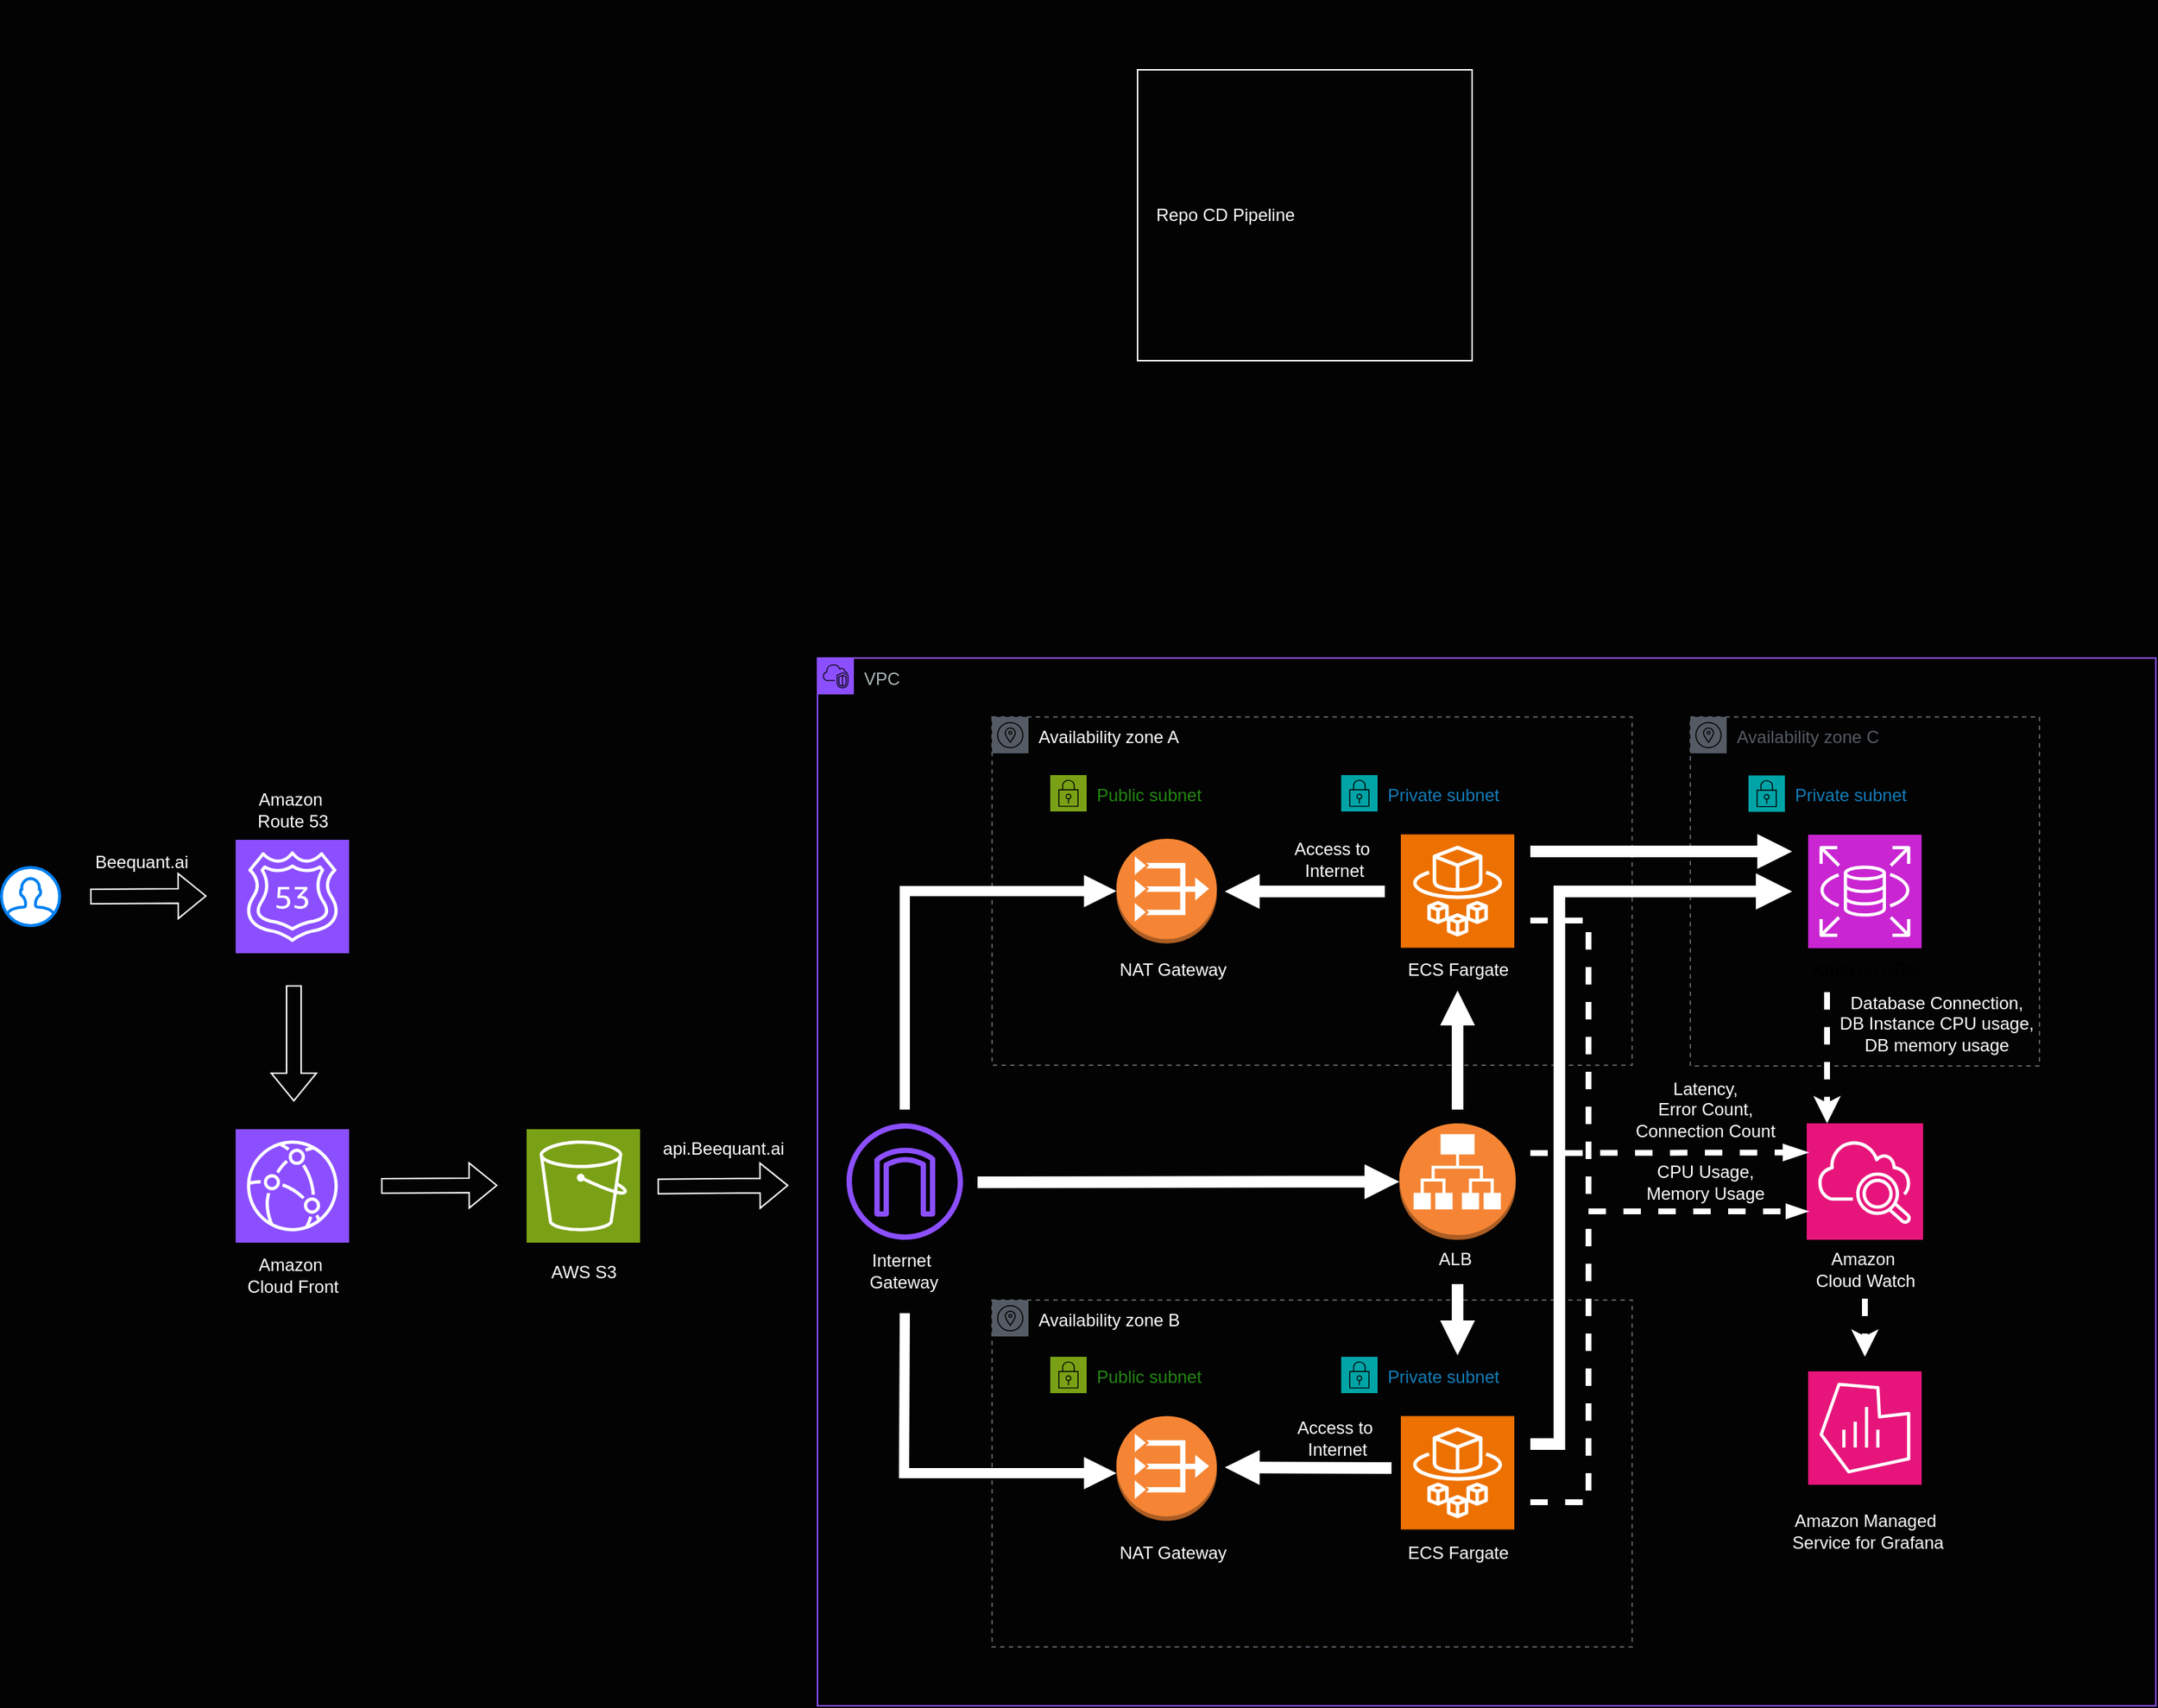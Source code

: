 <mxfile version="24.3.0" type="github">
  <diagram id="Ht1M8jgEwFfnCIfOTk4-" name="Page-1">
    <mxGraphModel dx="2897" dy="1742" grid="1" gridSize="10" guides="1" tooltips="1" connect="1" arrows="1" fold="1" page="1" pageScale="1" pageWidth="1169" pageHeight="827" background="#030303" math="0" shadow="0">
      <root>
        <mxCell id="0" />
        <mxCell id="1" parent="0" />
        <mxCell id="5XdPUicbo1l-6WFa_Wm8-49" value="Availability zone C" style="sketch=0;outlineConnect=0;gradientColor=none;html=1;whiteSpace=wrap;fontSize=12;fontStyle=0;shape=mxgraph.aws4.group;grIcon=mxgraph.aws4.group_availability_zone;strokeColor=#545B64;fillColor=none;verticalAlign=top;align=left;spacingLeft=30;fontColor=#545B64;dashed=1;" vertex="1" parent="1">
          <mxGeometry x="1160" y="80" width="240" height="240" as="geometry" />
        </mxCell>
        <mxCell id="5XdPUicbo1l-6WFa_Wm8-79" value="" style="rounded=0;whiteSpace=wrap;html=1;fillColor=none;fontColor=#FFFFFF;strokeColor=#FFFFFF;" vertex="1" parent="1">
          <mxGeometry x="780" y="-365" width="230" height="200" as="geometry" />
        </mxCell>
        <mxCell id="5XdPUicbo1l-6WFa_Wm8-50" value="Private subnet" style="points=[[0,0],[0.25,0],[0.5,0],[0.75,0],[1,0],[1,0.25],[1,0.5],[1,0.75],[1,1],[0.75,1],[0.5,1],[0.25,1],[0,1],[0,0.75],[0,0.5],[0,0.25]];outlineConnect=0;gradientColor=none;html=1;whiteSpace=wrap;fontSize=12;fontStyle=0;container=1;pointerEvents=0;collapsible=0;recursiveResize=0;shape=mxgraph.aws4.group;grIcon=mxgraph.aws4.group_security_group;grStroke=0;strokeColor=#00A4A6;fillColor=none;verticalAlign=top;align=left;spacingLeft=30;fontColor=#147EBA;dashed=0;" vertex="1" parent="1">
          <mxGeometry x="1200" y="120.25" width="160" height="159.5" as="geometry" />
        </mxCell>
        <mxCell id="5XdPUicbo1l-6WFa_Wm8-18" value="VPC" style="points=[[0,0],[0.25,0],[0.5,0],[0.75,0],[1,0],[1,0.25],[1,0.5],[1,0.75],[1,1],[0.75,1],[0.5,1],[0.25,1],[0,1],[0,0.75],[0,0.5],[0,0.25]];outlineConnect=0;gradientColor=none;html=1;whiteSpace=wrap;fontSize=12;fontStyle=0;container=1;pointerEvents=0;collapsible=0;recursiveResize=0;shape=mxgraph.aws4.group;grIcon=mxgraph.aws4.group_vpc2;strokeColor=#8C4FFF;fillColor=none;verticalAlign=top;align=left;spacingLeft=30;fontColor=#AAB7B8;dashed=0;" vertex="1" parent="1">
          <mxGeometry x="560" y="39.5" width="920" height="720.5" as="geometry" />
        </mxCell>
        <mxCell id="5XdPUicbo1l-6WFa_Wm8-21" value="Availability zone B" style="sketch=0;outlineConnect=0;gradientColor=none;html=1;whiteSpace=wrap;fontSize=12;fontStyle=0;shape=mxgraph.aws4.group;grIcon=mxgraph.aws4.group_availability_zone;strokeColor=#545B64;fillColor=none;verticalAlign=top;align=left;spacingLeft=30;fontColor=#FFFFFF;dashed=1;" vertex="1" parent="5XdPUicbo1l-6WFa_Wm8-18">
          <mxGeometry x="120" y="441.5" width="440" height="238.5" as="geometry" />
        </mxCell>
        <mxCell id="5XdPUicbo1l-6WFa_Wm8-22" value="Availability zone A" style="sketch=0;outlineConnect=0;gradientColor=none;html=1;whiteSpace=wrap;fontSize=12;fontStyle=0;shape=mxgraph.aws4.group;grIcon=mxgraph.aws4.group_availability_zone;strokeColor=#545B64;fillColor=none;verticalAlign=top;align=left;spacingLeft=30;fontColor=#FFFFFF;dashed=1;" vertex="1" parent="5XdPUicbo1l-6WFa_Wm8-18">
          <mxGeometry x="120" y="40.5" width="440" height="239.5" as="geometry" />
        </mxCell>
        <mxCell id="5XdPUicbo1l-6WFa_Wm8-26" value="Private subnet" style="points=[[0,0],[0.25,0],[0.5,0],[0.75,0],[1,0],[1,0.25],[1,0.5],[1,0.75],[1,1],[0.75,1],[0.5,1],[0.25,1],[0,1],[0,0.75],[0,0.5],[0,0.25]];outlineConnect=0;gradientColor=none;html=1;whiteSpace=wrap;fontSize=12;fontStyle=0;container=1;pointerEvents=0;collapsible=0;recursiveResize=0;shape=mxgraph.aws4.group;grIcon=mxgraph.aws4.group_security_group;grStroke=0;strokeColor=#00A4A6;fillColor=none;verticalAlign=top;align=left;spacingLeft=30;fontColor=#147EBA;dashed=0;strokeWidth=2;" vertex="1" parent="5XdPUicbo1l-6WFa_Wm8-18">
          <mxGeometry x="360" y="80.5" width="160" height="159.5" as="geometry" />
        </mxCell>
        <mxCell id="5XdPUicbo1l-6WFa_Wm8-47" value="" style="endArrow=block;html=1;rounded=0;entryX=1;entryY=0.5;entryDx=0;entryDy=0;entryPerimeter=0;strokeWidth=8;endFill=0;endSize=3;strokeColor=#FFFFFF;" edge="1" parent="5XdPUicbo1l-6WFa_Wm8-26">
          <mxGeometry width="50" height="50" relative="1" as="geometry">
            <mxPoint x="80" y="230" as="sourcePoint" />
            <mxPoint x="80" y="148.18" as="targetPoint" />
          </mxGeometry>
        </mxCell>
        <mxCell id="5XdPUicbo1l-6WFa_Wm8-25" value="Private subnet" style="points=[[0,0],[0.25,0],[0.5,0],[0.75,0],[1,0],[1,0.25],[1,0.5],[1,0.75],[1,1],[0.75,1],[0.5,1],[0.25,1],[0,1],[0,0.75],[0,0.5],[0,0.25]];outlineConnect=0;gradientColor=none;html=1;whiteSpace=wrap;fontSize=12;fontStyle=0;container=1;pointerEvents=0;collapsible=0;recursiveResize=0;shape=mxgraph.aws4.group;grIcon=mxgraph.aws4.group_security_group;grStroke=0;strokeColor=#00A4A6;fillColor=none;verticalAlign=top;align=left;spacingLeft=30;fontColor=#147EBA;dashed=0;" vertex="1" parent="5XdPUicbo1l-6WFa_Wm8-18">
          <mxGeometry x="360" y="480.5" width="160" height="159.5" as="geometry" />
        </mxCell>
        <mxCell id="5XdPUicbo1l-6WFa_Wm8-27" value="" style="sketch=0;points=[[0,0,0],[0.25,0,0],[0.5,0,0],[0.75,0,0],[1,0,0],[0,1,0],[0.25,1,0],[0.5,1,0],[0.75,1,0],[1,1,0],[0,0.25,0],[0,0.5,0],[0,0.75,0],[1,0.25,0],[1,0.5,0],[1,0.75,0]];outlineConnect=0;fontColor=#232F3E;fillColor=#ED7100;strokeColor=#ffffff;dashed=0;verticalLabelPosition=bottom;verticalAlign=top;align=center;html=1;fontSize=12;fontStyle=0;aspect=fixed;shape=mxgraph.aws4.resourceIcon;resIcon=mxgraph.aws4.fargate;" vertex="1" parent="5XdPUicbo1l-6WFa_Wm8-25">
          <mxGeometry x="41" y="40.75" width="78" height="78" as="geometry" />
        </mxCell>
        <mxCell id="5XdPUicbo1l-6WFa_Wm8-19" value="" style="sketch=0;outlineConnect=0;fontColor=#232F3E;gradientColor=none;fillColor=#8C4FFF;strokeColor=none;dashed=0;verticalLabelPosition=bottom;verticalAlign=top;align=center;html=1;fontSize=12;fontStyle=0;aspect=fixed;pointerEvents=1;shape=mxgraph.aws4.internet_gateway;" vertex="1" parent="5XdPUicbo1l-6WFa_Wm8-18">
          <mxGeometry x="20" y="320" width="80" height="80" as="geometry" />
        </mxCell>
        <mxCell id="5XdPUicbo1l-6WFa_Wm8-20" value="Internet&amp;nbsp;&lt;div&gt;Gateway&lt;/div&gt;" style="text;html=1;align=center;verticalAlign=middle;resizable=0;points=[];autosize=1;strokeColor=none;fillColor=none;fontColor=#FFFFFF;" vertex="1" parent="5XdPUicbo1l-6WFa_Wm8-18">
          <mxGeometry x="24" y="401.5" width="70" height="40" as="geometry" />
        </mxCell>
        <mxCell id="5XdPUicbo1l-6WFa_Wm8-24" value="Public subnet" style="points=[[0,0],[0.25,0],[0.5,0],[0.75,0],[1,0],[1,0.25],[1,0.5],[1,0.75],[1,1],[0.75,1],[0.5,1],[0.25,1],[0,1],[0,0.75],[0,0.5],[0,0.25]];outlineConnect=0;gradientColor=none;html=1;whiteSpace=wrap;fontSize=12;fontStyle=0;container=1;pointerEvents=0;collapsible=0;recursiveResize=0;shape=mxgraph.aws4.group;grIcon=mxgraph.aws4.group_security_group;grStroke=0;strokeColor=#7AA116;fillColor=none;verticalAlign=top;align=left;spacingLeft=30;fontColor=#248814;dashed=0;labelBackgroundColor=none;strokeWidth=2;" vertex="1" parent="5XdPUicbo1l-6WFa_Wm8-18">
          <mxGeometry x="160" y="80.5" width="160" height="159.5" as="geometry" />
        </mxCell>
        <mxCell id="5XdPUicbo1l-6WFa_Wm8-33" value="NAT Gateway" style="text;html=1;align=center;verticalAlign=middle;resizable=0;points=[];autosize=1;strokeColor=none;fillColor=none;fontColor=#FFFFFF;" vertex="1" parent="5XdPUicbo1l-6WFa_Wm8-24">
          <mxGeometry x="34" y="118.75" width="100" height="30" as="geometry" />
        </mxCell>
        <mxCell id="5XdPUicbo1l-6WFa_Wm8-23" value="Public subnet" style="points=[[0,0],[0.25,0],[0.5,0],[0.75,0],[1,0],[1,0.25],[1,0.5],[1,0.75],[1,1],[0.75,1],[0.5,1],[0.25,1],[0,1],[0,0.75],[0,0.5],[0,0.25]];outlineConnect=0;gradientColor=none;html=1;whiteSpace=wrap;fontSize=12;fontStyle=0;container=1;pointerEvents=0;collapsible=0;recursiveResize=0;shape=mxgraph.aws4.group;grIcon=mxgraph.aws4.group_security_group;grStroke=0;strokeColor=#7AA116;fillColor=none;verticalAlign=top;align=left;spacingLeft=30;fontColor=#248814;dashed=0;" vertex="1" parent="5XdPUicbo1l-6WFa_Wm8-18">
          <mxGeometry x="160" y="480.5" width="160" height="159.5" as="geometry" />
        </mxCell>
        <mxCell id="5XdPUicbo1l-6WFa_Wm8-31" value="" style="outlineConnect=0;dashed=0;verticalLabelPosition=bottom;verticalAlign=top;align=center;html=1;shape=mxgraph.aws3.vpc_nat_gateway;fillColor=#F58534;gradientColor=none;" vertex="1" parent="5XdPUicbo1l-6WFa_Wm8-23">
          <mxGeometry x="45.5" y="40.75" width="69" height="72" as="geometry" />
        </mxCell>
        <mxCell id="5XdPUicbo1l-6WFa_Wm8-39" value="" style="edgeStyle=elbowEdgeStyle;elbow=horizontal;endArrow=block;html=1;curved=0;rounded=0;endSize=4;startSize=8;entryX=0;entryY=0.5;entryDx=0;entryDy=0;entryPerimeter=0;strokeWidth=7;endFill=0;strokeColor=#FFFFFF;" edge="1" parent="5XdPUicbo1l-6WFa_Wm8-23">
          <mxGeometry width="50" height="50" relative="1" as="geometry">
            <mxPoint x="-100" y="-30" as="sourcePoint" />
            <mxPoint x="45.5" y="80" as="targetPoint" />
            <Array as="points">
              <mxPoint x="-100.5" y="94" />
            </Array>
          </mxGeometry>
        </mxCell>
        <mxCell id="5XdPUicbo1l-6WFa_Wm8-45" value="" style="endArrow=block;html=1;rounded=0;strokeWidth=8;endFill=0;endSize=3;exitX=0.97;exitY=1.012;exitDx=0;exitDy=0;exitPerimeter=0;strokeColor=#FFFFFF;" edge="1" parent="5XdPUicbo1l-6WFa_Wm8-23" source="5XdPUicbo1l-6WFa_Wm8-44">
          <mxGeometry width="50" height="50" relative="1" as="geometry">
            <mxPoint x="240.5" y="76.41" as="sourcePoint" />
            <mxPoint x="120" y="76" as="targetPoint" />
          </mxGeometry>
        </mxCell>
        <mxCell id="5XdPUicbo1l-6WFa_Wm8-28" value="" style="sketch=0;points=[[0,0,0],[0.25,0,0],[0.5,0,0],[0.75,0,0],[1,0,0],[0,1,0],[0.25,1,0],[0.5,1,0],[0.75,1,0],[1,1,0],[0,0.25,0],[0,0.5,0],[0,0.75,0],[1,0.25,0],[1,0.5,0],[1,0.75,0]];outlineConnect=0;fontColor=#232F3E;fillColor=#ED7100;strokeColor=#ffffff;dashed=0;verticalLabelPosition=bottom;verticalAlign=top;align=center;html=1;fontSize=12;fontStyle=0;aspect=fixed;shape=mxgraph.aws4.resourceIcon;resIcon=mxgraph.aws4.fargate;" vertex="1" parent="5XdPUicbo1l-6WFa_Wm8-18">
          <mxGeometry x="401" y="121.25" width="78" height="78" as="geometry" />
        </mxCell>
        <mxCell id="5XdPUicbo1l-6WFa_Wm8-29" value="ECS Fargate" style="text;html=1;align=center;verticalAlign=middle;resizable=0;points=[];autosize=1;strokeColor=none;fillColor=none;fontColor=#FFFFFF;" vertex="1" parent="5XdPUicbo1l-6WFa_Wm8-18">
          <mxGeometry x="395" y="199.25" width="90" height="30" as="geometry" />
        </mxCell>
        <mxCell id="5XdPUicbo1l-6WFa_Wm8-30" value="ECS Fargate" style="text;html=1;align=center;verticalAlign=middle;resizable=0;points=[];autosize=1;strokeColor=none;fillColor=none;fontColor=#FFFFFF;" vertex="1" parent="5XdPUicbo1l-6WFa_Wm8-18">
          <mxGeometry x="395" y="600.5" width="90" height="30" as="geometry" />
        </mxCell>
        <mxCell id="5XdPUicbo1l-6WFa_Wm8-32" value="" style="outlineConnect=0;dashed=0;verticalLabelPosition=bottom;verticalAlign=top;align=center;html=1;shape=mxgraph.aws3.vpc_nat_gateway;fillColor=#F58534;gradientColor=none;" vertex="1" parent="5XdPUicbo1l-6WFa_Wm8-18">
          <mxGeometry x="205.5" y="124.25" width="69" height="72" as="geometry" />
        </mxCell>
        <mxCell id="5XdPUicbo1l-6WFa_Wm8-34" value="NAT Gateway" style="text;html=1;align=center;verticalAlign=middle;resizable=0;points=[];autosize=1;strokeColor=none;fillColor=none;fontColor=#FFFFFF;" vertex="1" parent="5XdPUicbo1l-6WFa_Wm8-18">
          <mxGeometry x="194" y="600.5" width="100" height="30" as="geometry" />
        </mxCell>
        <mxCell id="5XdPUicbo1l-6WFa_Wm8-38" value="" style="edgeStyle=elbowEdgeStyle;elbow=horizontal;endArrow=block;html=1;curved=0;rounded=0;endSize=4;startSize=8;entryX=0;entryY=0.5;entryDx=0;entryDy=0;entryPerimeter=0;strokeWidth=7;endFill=0;strokeColor=#FFFFFF;" edge="1" parent="5XdPUicbo1l-6WFa_Wm8-18" target="5XdPUicbo1l-6WFa_Wm8-32">
          <mxGeometry width="50" height="50" relative="1" as="geometry">
            <mxPoint x="60" y="310.5" as="sourcePoint" />
            <mxPoint x="110" y="160.5" as="targetPoint" />
            <Array as="points">
              <mxPoint x="60" y="171" />
            </Array>
          </mxGeometry>
        </mxCell>
        <mxCell id="5XdPUicbo1l-6WFa_Wm8-41" value="" style="outlineConnect=0;dashed=0;verticalLabelPosition=bottom;verticalAlign=top;align=center;html=1;shape=mxgraph.aws3.application_load_balancer;fillColor=#F58534;gradientColor=none;" vertex="1" parent="5XdPUicbo1l-6WFa_Wm8-18">
          <mxGeometry x="400" y="320" width="80" height="80" as="geometry" />
        </mxCell>
        <mxCell id="5XdPUicbo1l-6WFa_Wm8-42" value="" style="endArrow=block;html=1;rounded=0;strokeWidth=8;endFill=0;endSize=3;strokeColor=#FFFFFF;" edge="1" parent="5XdPUicbo1l-6WFa_Wm8-18">
          <mxGeometry width="50" height="50" relative="1" as="geometry">
            <mxPoint x="390" y="160.5" as="sourcePoint" />
            <mxPoint x="280" y="160.5" as="targetPoint" />
          </mxGeometry>
        </mxCell>
        <mxCell id="5XdPUicbo1l-6WFa_Wm8-43" value="Access to&amp;nbsp;&lt;div&gt;Internet&lt;/div&gt;" style="text;html=1;align=center;verticalAlign=middle;resizable=0;points=[];autosize=1;strokeColor=none;fillColor=none;fontColor=#FFFFFF;" vertex="1" parent="5XdPUicbo1l-6WFa_Wm8-18">
          <mxGeometry x="315" y="118.25" width="80" height="40" as="geometry" />
        </mxCell>
        <mxCell id="5XdPUicbo1l-6WFa_Wm8-44" value="Access to&amp;nbsp;&lt;div&gt;Internet&lt;/div&gt;" style="text;html=1;align=center;verticalAlign=middle;resizable=0;points=[];autosize=1;strokeColor=none;fillColor=none;fontColor=#FFFFFF;" vertex="1" parent="5XdPUicbo1l-6WFa_Wm8-18">
          <mxGeometry x="317" y="516.5" width="80" height="40" as="geometry" />
        </mxCell>
        <mxCell id="5XdPUicbo1l-6WFa_Wm8-46" value="" style="endArrow=block;html=1;rounded=0;strokeWidth=8;endFill=0;endSize=3;strokeColor=#FFFFFF;" edge="1" parent="5XdPUicbo1l-6WFa_Wm8-18" target="5XdPUicbo1l-6WFa_Wm8-41">
          <mxGeometry width="50" height="50" relative="1" as="geometry">
            <mxPoint x="110" y="360.5" as="sourcePoint" />
            <mxPoint x="110" y="359.66" as="targetPoint" />
          </mxGeometry>
        </mxCell>
        <mxCell id="5XdPUicbo1l-6WFa_Wm8-48" value="" style="endArrow=block;html=1;rounded=0;strokeWidth=8;endFill=0;endSize=3;strokeColor=#FFFFFF;" edge="1" parent="5XdPUicbo1l-6WFa_Wm8-18">
          <mxGeometry width="50" height="50" relative="1" as="geometry">
            <mxPoint x="440" y="430.5" as="sourcePoint" />
            <mxPoint x="440" y="479.5" as="targetPoint" />
          </mxGeometry>
        </mxCell>
        <mxCell id="5XdPUicbo1l-6WFa_Wm8-57" value="" style="edgeStyle=elbowEdgeStyle;elbow=horizontal;endArrow=block;html=1;curved=0;rounded=0;endSize=4;startSize=8;strokeWidth=8;endFill=0;strokeColor=#FFFFFF;" edge="1" parent="5XdPUicbo1l-6WFa_Wm8-18">
          <mxGeometry width="50" height="50" relative="1" as="geometry">
            <mxPoint x="490" y="540.5" as="sourcePoint" />
            <mxPoint x="670" y="160.5" as="targetPoint" />
            <Array as="points">
              <mxPoint x="510" y="361" />
            </Array>
          </mxGeometry>
        </mxCell>
        <mxCell id="5XdPUicbo1l-6WFa_Wm8-55" value="" style="endArrow=block;html=1;rounded=0;strokeWidth=8;endFill=0;endSize=3;strokeColor=#FFFFFF;" edge="1" parent="5XdPUicbo1l-6WFa_Wm8-18">
          <mxGeometry width="50" height="50" relative="1" as="geometry">
            <mxPoint x="490" y="133" as="sourcePoint" />
            <mxPoint x="670" y="133" as="targetPoint" />
          </mxGeometry>
        </mxCell>
        <mxCell id="5XdPUicbo1l-6WFa_Wm8-58" value="" style="sketch=0;points=[[0,0,0],[0.25,0,0],[0.5,0,0],[0.75,0,0],[1,0,0],[0,1,0],[0.25,1,0],[0.5,1,0],[0.75,1,0],[1,1,0],[0,0.25,0],[0,0.5,0],[0,0.75,0],[1,0.25,0],[1,0.5,0],[1,0.75,0]];points=[[0,0,0],[0.25,0,0],[0.5,0,0],[0.75,0,0],[1,0,0],[0,1,0],[0.25,1,0],[0.5,1,0],[0.75,1,0],[1,1,0],[0,0.25,0],[0,0.5,0],[0,0.75,0],[1,0.25,0],[1,0.5,0],[1,0.75,0]];outlineConnect=0;fontColor=#232F3E;fillColor=#E7157B;strokeColor=#ffffff;dashed=0;verticalLabelPosition=bottom;verticalAlign=top;align=center;html=1;fontSize=12;fontStyle=0;aspect=fixed;shape=mxgraph.aws4.resourceIcon;resIcon=mxgraph.aws4.cloudwatch_2;" vertex="1" parent="5XdPUicbo1l-6WFa_Wm8-18">
          <mxGeometry x="680" y="320" width="80" height="80" as="geometry" />
        </mxCell>
        <mxCell id="5XdPUicbo1l-6WFa_Wm8-59" value="" style="endArrow=blockThin;html=1;rounded=0;dashed=1;strokeWidth=4;endFill=1;strokeColor=#FFFFFF;" edge="1" parent="5XdPUicbo1l-6WFa_Wm8-18">
          <mxGeometry width="50" height="50" relative="1" as="geometry">
            <mxPoint x="490" y="340.41" as="sourcePoint" />
            <mxPoint x="680.0" y="339.997" as="targetPoint" />
          </mxGeometry>
        </mxCell>
        <mxCell id="5XdPUicbo1l-6WFa_Wm8-60" value="Latency,&lt;div&gt;Error Count,&lt;/div&gt;&lt;div&gt;Connection Count&lt;/div&gt;" style="text;html=1;align=center;verticalAlign=middle;resizable=0;points=[];autosize=1;strokeColor=none;fillColor=none;fontColor=#FFFFFF;" vertex="1" parent="5XdPUicbo1l-6WFa_Wm8-18">
          <mxGeometry x="550" y="280" width="120" height="60" as="geometry" />
        </mxCell>
        <mxCell id="5XdPUicbo1l-6WFa_Wm8-61" value="ALB" style="text;html=1;align=center;verticalAlign=middle;resizable=0;points=[];autosize=1;strokeColor=none;fillColor=none;fontColor=#FFFFFF;" vertex="1" parent="5XdPUicbo1l-6WFa_Wm8-18">
          <mxGeometry x="413" y="398" width="50" height="30" as="geometry" />
        </mxCell>
        <mxCell id="5XdPUicbo1l-6WFa_Wm8-63" value="" style="endArrow=classic;html=1;rounded=0;dashed=1;strokeWidth=4;entryX=0.5;entryY=0;entryDx=0;entryDy=0;entryPerimeter=0;strokeColor=#FFFFFF;" edge="1" parent="5XdPUicbo1l-6WFa_Wm8-18">
          <mxGeometry width="50" height="50" relative="1" as="geometry">
            <mxPoint x="694" y="229.75" as="sourcePoint" />
            <mxPoint x="694.0" y="320" as="targetPoint" />
          </mxGeometry>
        </mxCell>
        <mxCell id="5XdPUicbo1l-6WFa_Wm8-64" value="Amazon Managed&lt;div&gt;&amp;nbsp;Service for Grafana&lt;/div&gt;" style="text;html=1;align=center;verticalAlign=middle;resizable=0;points=[];autosize=1;strokeColor=none;fillColor=none;fontColor=#FAFAFA;" vertex="1" parent="5XdPUicbo1l-6WFa_Wm8-18">
          <mxGeometry x="655" y="580.25" width="130" height="40" as="geometry" />
        </mxCell>
        <mxCell id="5XdPUicbo1l-6WFa_Wm8-67" value="" style="edgeStyle=elbowEdgeStyle;elbow=horizontal;endArrow=blockThin;html=1;curved=0;rounded=0;endSize=4;startSize=8;dashed=1;endFill=1;strokeWidth=4;strokeColor=#FFFFFF;" edge="1" parent="5XdPUicbo1l-6WFa_Wm8-18">
          <mxGeometry width="50" height="50" relative="1" as="geometry">
            <mxPoint x="490" y="580.5" as="sourcePoint" />
            <mxPoint x="680" y="380.5" as="targetPoint" />
            <Array as="points">
              <mxPoint x="530" y="561" />
            </Array>
          </mxGeometry>
        </mxCell>
        <mxCell id="5XdPUicbo1l-6WFa_Wm8-68" value="" style="edgeStyle=elbowEdgeStyle;elbow=horizontal;endArrow=none;html=1;curved=0;rounded=0;endSize=4;startSize=8;dashed=1;endFill=0;strokeWidth=4;strokeColor=#FFFFFF;" edge="1" parent="5XdPUicbo1l-6WFa_Wm8-18">
          <mxGeometry width="50" height="50" relative="1" as="geometry">
            <mxPoint x="490" y="180.5" as="sourcePoint" />
            <mxPoint x="530" y="380.5" as="targetPoint" />
            <Array as="points">
              <mxPoint x="530" y="281" />
            </Array>
          </mxGeometry>
        </mxCell>
        <mxCell id="5XdPUicbo1l-6WFa_Wm8-69" value="Amazon&amp;nbsp;&lt;div&gt;Cloud Watch&lt;/div&gt;" style="text;html=1;align=center;verticalAlign=middle;resizable=0;points=[];autosize=1;strokeColor=none;fillColor=none;fontColor=#FFFFFF;" vertex="1" parent="5XdPUicbo1l-6WFa_Wm8-18">
          <mxGeometry x="675" y="400" width="90" height="40" as="geometry" />
        </mxCell>
        <mxCell id="5XdPUicbo1l-6WFa_Wm8-70" value="CPU Usage,&lt;div&gt;Memory Usage&lt;/div&gt;" style="text;html=1;align=center;verticalAlign=middle;resizable=0;points=[];autosize=1;strokeColor=none;fillColor=none;fontColor=#FFFFFF;" vertex="1" parent="5XdPUicbo1l-6WFa_Wm8-18">
          <mxGeometry x="560" y="340.25" width="100" height="40" as="geometry" />
        </mxCell>
        <mxCell id="5XdPUicbo1l-6WFa_Wm8-72" value="" style="sketch=0;points=[[0,0,0],[0.25,0,0],[0.5,0,0],[0.75,0,0],[1,0,0],[0,1,0],[0.25,1,0],[0.5,1,0],[0.75,1,0],[1,1,0],[0,0.25,0],[0,0.5,0],[0,0.75,0],[1,0.25,0],[1,0.5,0],[1,0.75,0]];points=[[0,0,0],[0.25,0,0],[0.5,0,0],[0.75,0,0],[1,0,0],[0,1,0],[0.25,1,0],[0.5,1,0],[0.75,1,0],[1,1,0],[0,0.25,0],[0,0.5,0],[0,0.75,0],[1,0.25,0],[1,0.5,0],[1,0.75,0]];outlineConnect=0;fontColor=#232F3E;fillColor=#E7157B;strokeColor=#ffffff;dashed=0;verticalLabelPosition=bottom;verticalAlign=top;align=center;html=1;fontSize=12;fontStyle=0;aspect=fixed;shape=mxgraph.aws4.resourceIcon;resIcon=mxgraph.aws4.managed_service_for_grafana;" vertex="1" parent="5XdPUicbo1l-6WFa_Wm8-18">
          <mxGeometry x="681" y="490.5" width="78" height="78" as="geometry" />
        </mxCell>
        <mxCell id="5XdPUicbo1l-6WFa_Wm8-73" value="" style="endArrow=classic;html=1;rounded=0;dashed=1;strokeWidth=4;strokeColor=#FFFFFF;" edge="1" parent="5XdPUicbo1l-6WFa_Wm8-18">
          <mxGeometry width="50" height="50" relative="1" as="geometry">
            <mxPoint x="720" y="440.5" as="sourcePoint" />
            <mxPoint x="720" y="480.5" as="targetPoint" />
          </mxGeometry>
        </mxCell>
        <mxCell id="5XdPUicbo1l-6WFa_Wm8-52" value="" style="sketch=0;points=[[0,0,0],[0.25,0,0],[0.5,0,0],[0.75,0,0],[1,0,0],[0,1,0],[0.25,1,0],[0.5,1,0],[0.75,1,0],[1,1,0],[0,0.25,0],[0,0.5,0],[0,0.75,0],[1,0.25,0],[1,0.5,0],[1,0.75,0]];outlineConnect=0;fontColor=#232F3E;fillColor=#C925D1;strokeColor=#ffffff;dashed=0;verticalLabelPosition=bottom;verticalAlign=top;align=center;html=1;fontSize=12;fontStyle=0;aspect=fixed;shape=mxgraph.aws4.resourceIcon;resIcon=mxgraph.aws4.rds;" vertex="1" parent="1">
          <mxGeometry x="1241" y="161" width="78" height="78" as="geometry" />
        </mxCell>
        <mxCell id="5XdPUicbo1l-6WFa_Wm8-54" value="Amazon RDS" style="text;html=1;align=center;verticalAlign=middle;resizable=0;points=[];autosize=1;strokeColor=none;fillColor=none;" vertex="1" parent="1">
          <mxGeometry x="1230" y="239" width="100" height="30" as="geometry" />
        </mxCell>
        <mxCell id="5XdPUicbo1l-6WFa_Wm8-1" value="" style="html=1;verticalLabelPosition=bottom;align=center;labelBackgroundColor=#ffffff;verticalAlign=top;strokeWidth=2;strokeColor=#0080F0;shadow=0;dashed=0;shape=mxgraph.ios7.icons.user;" vertex="1" parent="1">
          <mxGeometry x="-1" y="183.5" width="40" height="40" as="geometry" />
        </mxCell>
        <mxCell id="5XdPUicbo1l-6WFa_Wm8-2" value="" style="sketch=0;points=[[0,0,0],[0.25,0,0],[0.5,0,0],[0.75,0,0],[1,0,0],[0,1,0],[0.25,1,0],[0.5,1,0],[0.75,1,0],[1,1,0],[0,0.25,0],[0,0.5,0],[0,0.75,0],[1,0.25,0],[1,0.5,0],[1,0.75,0]];outlineConnect=0;fontColor=#232F3E;fillColor=#8C4FFF;strokeColor=#ffffff;dashed=0;verticalLabelPosition=bottom;verticalAlign=top;align=center;html=1;fontSize=12;fontStyle=0;aspect=fixed;shape=mxgraph.aws4.resourceIcon;resIcon=mxgraph.aws4.route_53;" vertex="1" parent="1">
          <mxGeometry x="160" y="164.5" width="78" height="78" as="geometry" />
        </mxCell>
        <mxCell id="5XdPUicbo1l-6WFa_Wm8-3" value="" style="shape=flexArrow;endArrow=classic;html=1;rounded=0;strokeColor=#FFFFFF;" edge="1" parent="1">
          <mxGeometry width="50" height="50" relative="1" as="geometry">
            <mxPoint x="60" y="203.5" as="sourcePoint" />
            <mxPoint x="140" y="203.07" as="targetPoint" />
          </mxGeometry>
        </mxCell>
        <mxCell id="5XdPUicbo1l-6WFa_Wm8-4" value="Beequant.ai" style="text;html=1;align=center;verticalAlign=middle;resizable=0;points=[];autosize=1;strokeColor=none;fillColor=none;fontColor=#FFFFFF;" vertex="1" parent="1">
          <mxGeometry x="50" y="164.5" width="90" height="30" as="geometry" />
        </mxCell>
        <mxCell id="5XdPUicbo1l-6WFa_Wm8-6" value="" style="sketch=0;points=[[0,0,0],[0.25,0,0],[0.5,0,0],[0.75,0,0],[1,0,0],[0,1,0],[0.25,1,0],[0.5,1,0],[0.75,1,0],[1,1,0],[0,0.25,0],[0,0.5,0],[0,0.75,0],[1,0.25,0],[1,0.5,0],[1,0.75,0]];outlineConnect=0;fontColor=#232F3E;fillColor=#8C4FFF;strokeColor=#ffffff;dashed=0;verticalLabelPosition=bottom;verticalAlign=top;align=center;html=1;fontSize=12;fontStyle=0;aspect=fixed;shape=mxgraph.aws4.resourceIcon;resIcon=mxgraph.aws4.cloudfront;" vertex="1" parent="1">
          <mxGeometry x="160" y="363.5" width="78" height="78" as="geometry" />
        </mxCell>
        <mxCell id="5XdPUicbo1l-6WFa_Wm8-7" value="" style="shape=flexArrow;endArrow=classic;html=1;rounded=0;strokeColor=#FFFFFF;" edge="1" parent="1">
          <mxGeometry width="50" height="50" relative="1" as="geometry">
            <mxPoint x="200" y="264.5" as="sourcePoint" />
            <mxPoint x="200" y="344.5" as="targetPoint" />
          </mxGeometry>
        </mxCell>
        <mxCell id="5XdPUicbo1l-6WFa_Wm8-8" value="Amazon&amp;nbsp;&lt;div&gt;Route 53&lt;/div&gt;" style="text;html=1;align=center;verticalAlign=middle;resizable=0;points=[];autosize=1;strokeColor=none;fillColor=none;fontColor=#FFFFFF;" vertex="1" parent="1">
          <mxGeometry x="164" y="123.5" width="70" height="40" as="geometry" />
        </mxCell>
        <mxCell id="5XdPUicbo1l-6WFa_Wm8-10" value="" style="sketch=0;points=[[0,0,0],[0.25,0,0],[0.5,0,0],[0.75,0,0],[1,0,0],[0,1,0],[0.25,1,0],[0.5,1,0],[0.75,1,0],[1,1,0],[0,0.25,0],[0,0.5,0],[0,0.75,0],[1,0.25,0],[1,0.5,0],[1,0.75,0]];outlineConnect=0;fontColor=#232F3E;fillColor=#7AA116;strokeColor=#ffffff;dashed=0;verticalLabelPosition=bottom;verticalAlign=top;align=center;html=1;fontSize=12;fontStyle=0;aspect=fixed;shape=mxgraph.aws4.resourceIcon;resIcon=mxgraph.aws4.s3;" vertex="1" parent="1">
          <mxGeometry x="360" y="363.5" width="78" height="78" as="geometry" />
        </mxCell>
        <mxCell id="5XdPUicbo1l-6WFa_Wm8-11" value="" style="shape=flexArrow;endArrow=classic;html=1;rounded=0;strokeColor=#FFFFFF;" edge="1" parent="1">
          <mxGeometry width="50" height="50" relative="1" as="geometry">
            <mxPoint x="260" y="402.5" as="sourcePoint" />
            <mxPoint x="340" y="402.07" as="targetPoint" />
          </mxGeometry>
        </mxCell>
        <mxCell id="5XdPUicbo1l-6WFa_Wm8-12" value="Amazon&amp;nbsp;&lt;div&gt;Cloud Front&lt;/div&gt;" style="text;html=1;align=center;verticalAlign=middle;resizable=0;points=[];autosize=1;strokeColor=none;fillColor=none;fontColor=#FFFFFF;" vertex="1" parent="1">
          <mxGeometry x="154" y="443.5" width="90" height="40" as="geometry" />
        </mxCell>
        <mxCell id="5XdPUicbo1l-6WFa_Wm8-13" value="AWS S3" style="text;html=1;align=center;verticalAlign=middle;resizable=0;points=[];autosize=1;strokeColor=none;fillColor=none;fontColor=#FFFFFF;" vertex="1" parent="1">
          <mxGeometry x="364" y="446.5" width="70" height="30" as="geometry" />
        </mxCell>
        <mxCell id="5XdPUicbo1l-6WFa_Wm8-16" value="" style="shape=flexArrow;endArrow=classic;html=1;rounded=0;strokeColor=#FFFFFF;" edge="1" parent="1">
          <mxGeometry width="50" height="50" relative="1" as="geometry">
            <mxPoint x="450" y="402.82" as="sourcePoint" />
            <mxPoint x="540" y="402.18" as="targetPoint" />
          </mxGeometry>
        </mxCell>
        <mxCell id="5XdPUicbo1l-6WFa_Wm8-17" value="api.Beequant.ai" style="text;html=1;align=center;verticalAlign=middle;resizable=0;points=[];autosize=1;strokeColor=none;fillColor=none;fontColor=#FFFFFF;" vertex="1" parent="1">
          <mxGeometry x="440" y="361.5" width="110" height="30" as="geometry" />
        </mxCell>
        <mxCell id="5XdPUicbo1l-6WFa_Wm8-66" value="Database Connection,&lt;div&gt;DB Instance CPU usage,&lt;div&gt;DB memory usage&lt;/div&gt;&lt;/div&gt;" style="text;html=1;align=center;verticalAlign=middle;resizable=0;points=[];autosize=1;strokeColor=none;fillColor=none;fontColor=#FFFFFF;" vertex="1" parent="1">
          <mxGeometry x="1249" y="260.5" width="160" height="60" as="geometry" />
        </mxCell>
        <mxCell id="5XdPUicbo1l-6WFa_Wm8-75" value="" style="shape=image;verticalLabelPosition=bottom;labelBackgroundColor=default;verticalAlign=top;aspect=fixed;imageAspect=0;image=https://www.aviator.co/blog/wp-content/uploads/2023/01/terraform.png;" vertex="1" parent="1">
          <mxGeometry x="1340" y="-280" width="80" height="60.02" as="geometry" />
        </mxCell>
        <mxCell id="5XdPUicbo1l-6WFa_Wm8-76" value="" style="shape=image;verticalLabelPosition=bottom;labelBackgroundColor=default;verticalAlign=top;aspect=fixed;imageAspect=0;image=https://assets-global.website-files.com/6203daf47137054c031fa0e6/63306942721a28becf0ded7a_github-actions.svg;" vertex="1" parent="1">
          <mxGeometry x="1340" y="-413" width="80" height="80" as="geometry" />
        </mxCell>
        <mxCell id="5XdPUicbo1l-6WFa_Wm8-77" value="" style="shape=image;verticalLabelPosition=bottom;labelBackgroundColor=default;verticalAlign=top;aspect=fixed;imageAspect=0;image=https://assets-global.website-files.com/6203daf47137054c031fa0e6/63306942721a28becf0ded7a_github-actions.svg;" vertex="1" parent="1">
          <mxGeometry x="800" y="-360" width="80" height="80" as="geometry" />
        </mxCell>
        <mxCell id="5XdPUicbo1l-6WFa_Wm8-78" value="Repo CD Pipeline" style="text;html=1;align=center;verticalAlign=middle;resizable=0;points=[];autosize=1;strokeColor=none;fillColor=none;fontColor=#FFFFFF;" vertex="1" parent="1">
          <mxGeometry x="780" y="-280" width="120" height="30" as="geometry" />
        </mxCell>
      </root>
    </mxGraphModel>
  </diagram>
</mxfile>

